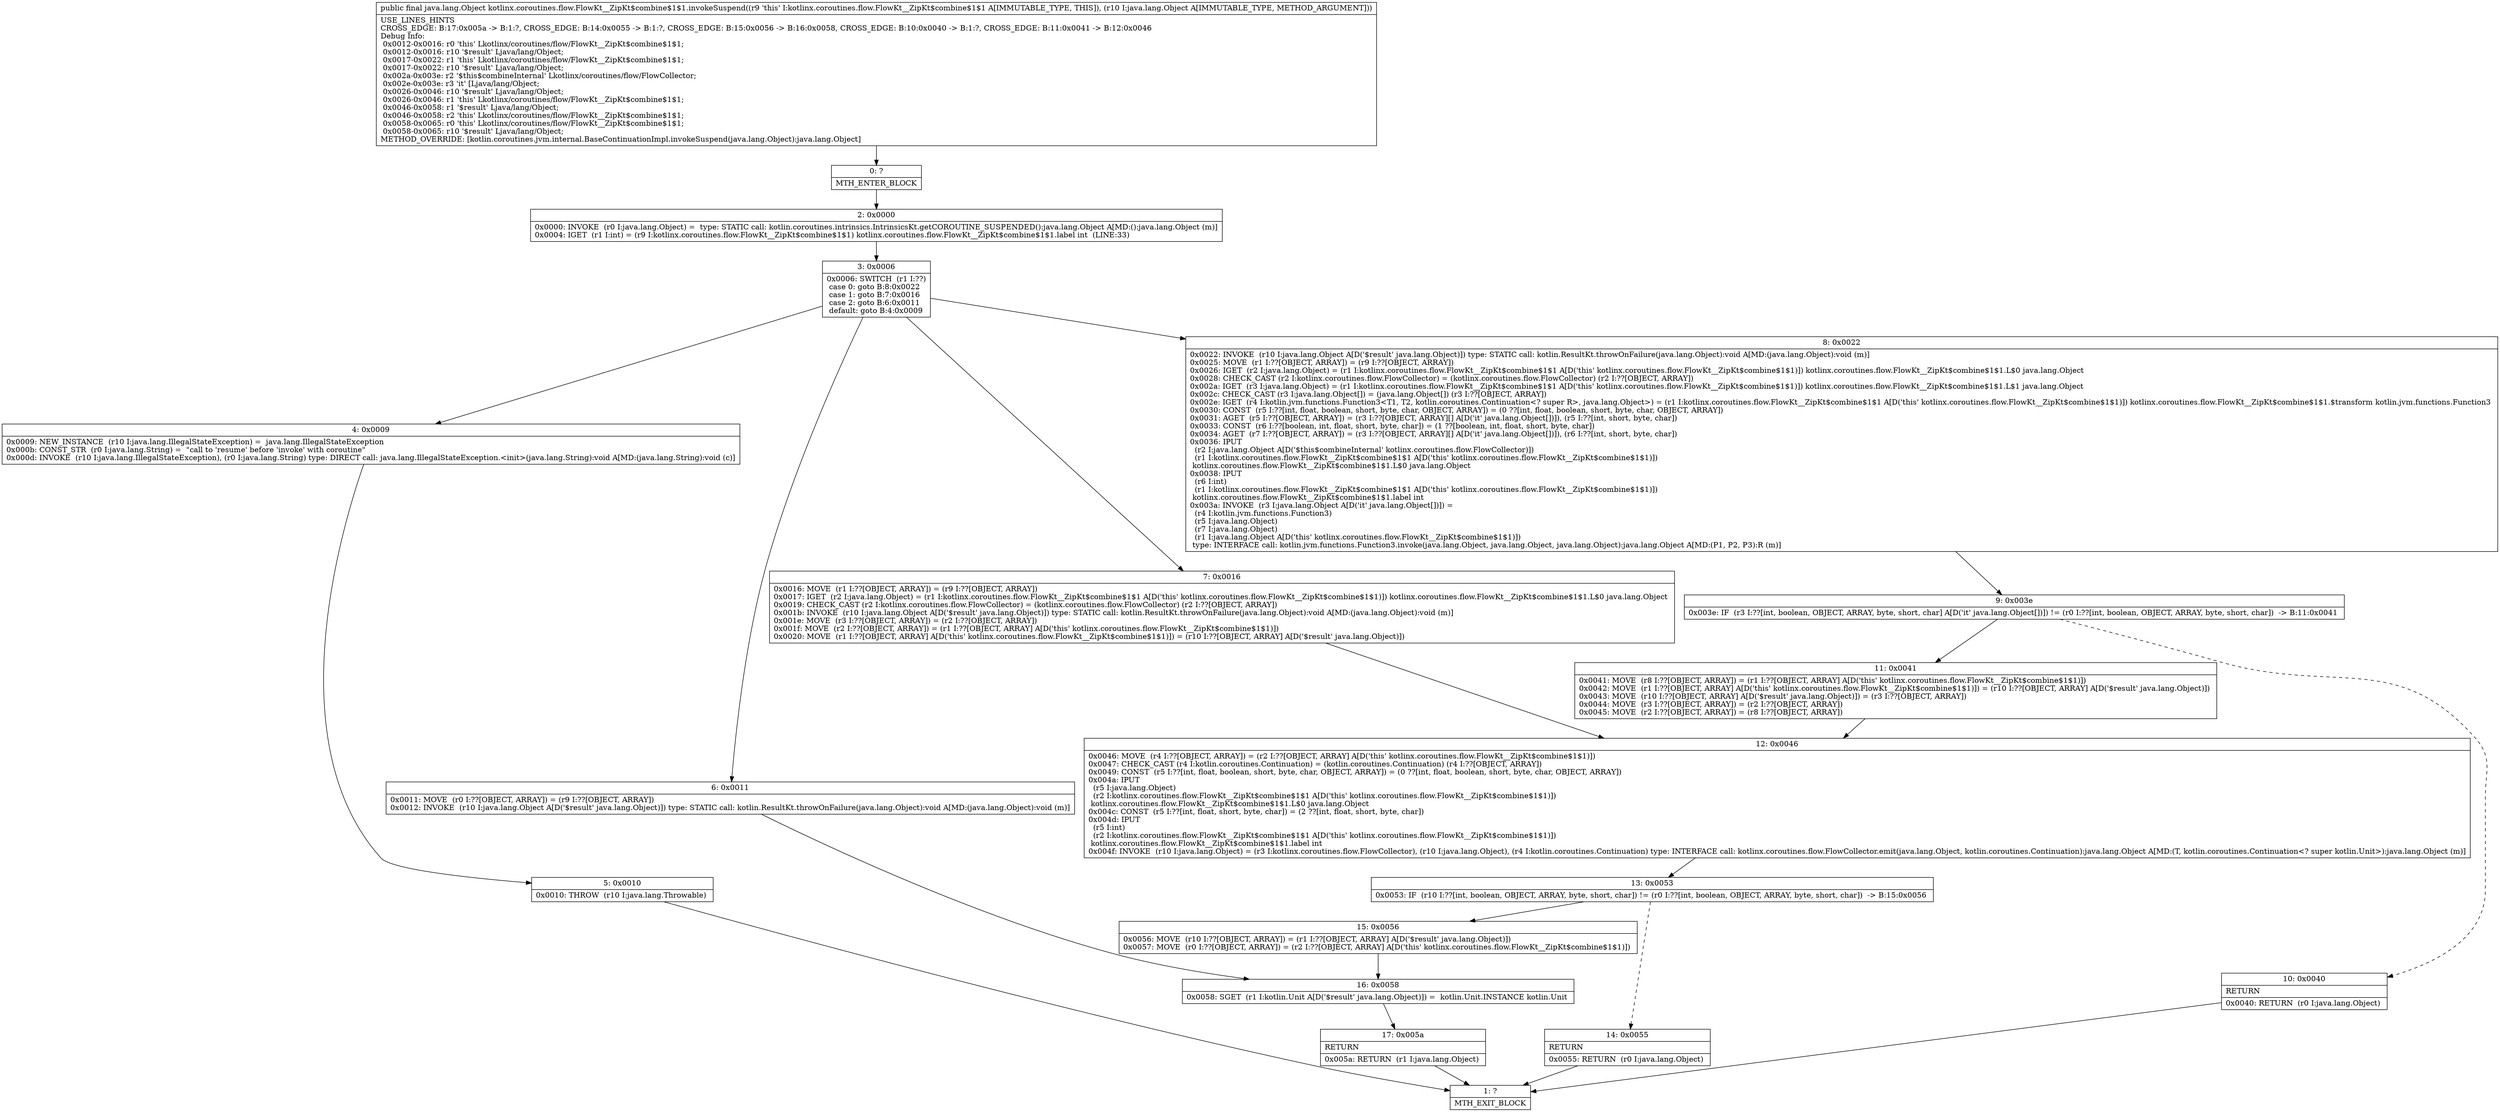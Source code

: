 digraph "CFG forkotlinx.coroutines.flow.FlowKt__ZipKt$combine$1$1.invokeSuspend(Ljava\/lang\/Object;)Ljava\/lang\/Object;" {
Node_0 [shape=record,label="{0\:\ ?|MTH_ENTER_BLOCK\l}"];
Node_2 [shape=record,label="{2\:\ 0x0000|0x0000: INVOKE  (r0 I:java.lang.Object) =  type: STATIC call: kotlin.coroutines.intrinsics.IntrinsicsKt.getCOROUTINE_SUSPENDED():java.lang.Object A[MD:():java.lang.Object (m)]\l0x0004: IGET  (r1 I:int) = (r9 I:kotlinx.coroutines.flow.FlowKt__ZipKt$combine$1$1) kotlinx.coroutines.flow.FlowKt__ZipKt$combine$1$1.label int  (LINE:33)\l}"];
Node_3 [shape=record,label="{3\:\ 0x0006|0x0006: SWITCH  (r1 I:??)\l case 0: goto B:8:0x0022\l case 1: goto B:7:0x0016\l case 2: goto B:6:0x0011\l default: goto B:4:0x0009 \l}"];
Node_4 [shape=record,label="{4\:\ 0x0009|0x0009: NEW_INSTANCE  (r10 I:java.lang.IllegalStateException) =  java.lang.IllegalStateException \l0x000b: CONST_STR  (r0 I:java.lang.String) =  \"call to 'resume' before 'invoke' with coroutine\" \l0x000d: INVOKE  (r10 I:java.lang.IllegalStateException), (r0 I:java.lang.String) type: DIRECT call: java.lang.IllegalStateException.\<init\>(java.lang.String):void A[MD:(java.lang.String):void (c)]\l}"];
Node_5 [shape=record,label="{5\:\ 0x0010|0x0010: THROW  (r10 I:java.lang.Throwable) \l}"];
Node_1 [shape=record,label="{1\:\ ?|MTH_EXIT_BLOCK\l}"];
Node_6 [shape=record,label="{6\:\ 0x0011|0x0011: MOVE  (r0 I:??[OBJECT, ARRAY]) = (r9 I:??[OBJECT, ARRAY]) \l0x0012: INVOKE  (r10 I:java.lang.Object A[D('$result' java.lang.Object)]) type: STATIC call: kotlin.ResultKt.throwOnFailure(java.lang.Object):void A[MD:(java.lang.Object):void (m)]\l}"];
Node_16 [shape=record,label="{16\:\ 0x0058|0x0058: SGET  (r1 I:kotlin.Unit A[D('$result' java.lang.Object)]) =  kotlin.Unit.INSTANCE kotlin.Unit \l}"];
Node_17 [shape=record,label="{17\:\ 0x005a|RETURN\l|0x005a: RETURN  (r1 I:java.lang.Object) \l}"];
Node_7 [shape=record,label="{7\:\ 0x0016|0x0016: MOVE  (r1 I:??[OBJECT, ARRAY]) = (r9 I:??[OBJECT, ARRAY]) \l0x0017: IGET  (r2 I:java.lang.Object) = (r1 I:kotlinx.coroutines.flow.FlowKt__ZipKt$combine$1$1 A[D('this' kotlinx.coroutines.flow.FlowKt__ZipKt$combine$1$1)]) kotlinx.coroutines.flow.FlowKt__ZipKt$combine$1$1.L$0 java.lang.Object \l0x0019: CHECK_CAST (r2 I:kotlinx.coroutines.flow.FlowCollector) = (kotlinx.coroutines.flow.FlowCollector) (r2 I:??[OBJECT, ARRAY]) \l0x001b: INVOKE  (r10 I:java.lang.Object A[D('$result' java.lang.Object)]) type: STATIC call: kotlin.ResultKt.throwOnFailure(java.lang.Object):void A[MD:(java.lang.Object):void (m)]\l0x001e: MOVE  (r3 I:??[OBJECT, ARRAY]) = (r2 I:??[OBJECT, ARRAY]) \l0x001f: MOVE  (r2 I:??[OBJECT, ARRAY]) = (r1 I:??[OBJECT, ARRAY] A[D('this' kotlinx.coroutines.flow.FlowKt__ZipKt$combine$1$1)]) \l0x0020: MOVE  (r1 I:??[OBJECT, ARRAY] A[D('this' kotlinx.coroutines.flow.FlowKt__ZipKt$combine$1$1)]) = (r10 I:??[OBJECT, ARRAY] A[D('$result' java.lang.Object)]) \l}"];
Node_12 [shape=record,label="{12\:\ 0x0046|0x0046: MOVE  (r4 I:??[OBJECT, ARRAY]) = (r2 I:??[OBJECT, ARRAY] A[D('this' kotlinx.coroutines.flow.FlowKt__ZipKt$combine$1$1)]) \l0x0047: CHECK_CAST (r4 I:kotlin.coroutines.Continuation) = (kotlin.coroutines.Continuation) (r4 I:??[OBJECT, ARRAY]) \l0x0049: CONST  (r5 I:??[int, float, boolean, short, byte, char, OBJECT, ARRAY]) = (0 ??[int, float, boolean, short, byte, char, OBJECT, ARRAY]) \l0x004a: IPUT  \l  (r5 I:java.lang.Object)\l  (r2 I:kotlinx.coroutines.flow.FlowKt__ZipKt$combine$1$1 A[D('this' kotlinx.coroutines.flow.FlowKt__ZipKt$combine$1$1)])\l kotlinx.coroutines.flow.FlowKt__ZipKt$combine$1$1.L$0 java.lang.Object \l0x004c: CONST  (r5 I:??[int, float, short, byte, char]) = (2 ??[int, float, short, byte, char]) \l0x004d: IPUT  \l  (r5 I:int)\l  (r2 I:kotlinx.coroutines.flow.FlowKt__ZipKt$combine$1$1 A[D('this' kotlinx.coroutines.flow.FlowKt__ZipKt$combine$1$1)])\l kotlinx.coroutines.flow.FlowKt__ZipKt$combine$1$1.label int \l0x004f: INVOKE  (r10 I:java.lang.Object) = (r3 I:kotlinx.coroutines.flow.FlowCollector), (r10 I:java.lang.Object), (r4 I:kotlin.coroutines.Continuation) type: INTERFACE call: kotlinx.coroutines.flow.FlowCollector.emit(java.lang.Object, kotlin.coroutines.Continuation):java.lang.Object A[MD:(T, kotlin.coroutines.Continuation\<? super kotlin.Unit\>):java.lang.Object (m)]\l}"];
Node_13 [shape=record,label="{13\:\ 0x0053|0x0053: IF  (r10 I:??[int, boolean, OBJECT, ARRAY, byte, short, char]) != (r0 I:??[int, boolean, OBJECT, ARRAY, byte, short, char])  \-\> B:15:0x0056 \l}"];
Node_14 [shape=record,label="{14\:\ 0x0055|RETURN\l|0x0055: RETURN  (r0 I:java.lang.Object) \l}"];
Node_15 [shape=record,label="{15\:\ 0x0056|0x0056: MOVE  (r10 I:??[OBJECT, ARRAY]) = (r1 I:??[OBJECT, ARRAY] A[D('$result' java.lang.Object)]) \l0x0057: MOVE  (r0 I:??[OBJECT, ARRAY]) = (r2 I:??[OBJECT, ARRAY] A[D('this' kotlinx.coroutines.flow.FlowKt__ZipKt$combine$1$1)]) \l}"];
Node_8 [shape=record,label="{8\:\ 0x0022|0x0022: INVOKE  (r10 I:java.lang.Object A[D('$result' java.lang.Object)]) type: STATIC call: kotlin.ResultKt.throwOnFailure(java.lang.Object):void A[MD:(java.lang.Object):void (m)]\l0x0025: MOVE  (r1 I:??[OBJECT, ARRAY]) = (r9 I:??[OBJECT, ARRAY]) \l0x0026: IGET  (r2 I:java.lang.Object) = (r1 I:kotlinx.coroutines.flow.FlowKt__ZipKt$combine$1$1 A[D('this' kotlinx.coroutines.flow.FlowKt__ZipKt$combine$1$1)]) kotlinx.coroutines.flow.FlowKt__ZipKt$combine$1$1.L$0 java.lang.Object \l0x0028: CHECK_CAST (r2 I:kotlinx.coroutines.flow.FlowCollector) = (kotlinx.coroutines.flow.FlowCollector) (r2 I:??[OBJECT, ARRAY]) \l0x002a: IGET  (r3 I:java.lang.Object) = (r1 I:kotlinx.coroutines.flow.FlowKt__ZipKt$combine$1$1 A[D('this' kotlinx.coroutines.flow.FlowKt__ZipKt$combine$1$1)]) kotlinx.coroutines.flow.FlowKt__ZipKt$combine$1$1.L$1 java.lang.Object \l0x002c: CHECK_CAST (r3 I:java.lang.Object[]) = (java.lang.Object[]) (r3 I:??[OBJECT, ARRAY]) \l0x002e: IGET  (r4 I:kotlin.jvm.functions.Function3\<T1, T2, kotlin.coroutines.Continuation\<? super R\>, java.lang.Object\>) = (r1 I:kotlinx.coroutines.flow.FlowKt__ZipKt$combine$1$1 A[D('this' kotlinx.coroutines.flow.FlowKt__ZipKt$combine$1$1)]) kotlinx.coroutines.flow.FlowKt__ZipKt$combine$1$1.$transform kotlin.jvm.functions.Function3 \l0x0030: CONST  (r5 I:??[int, float, boolean, short, byte, char, OBJECT, ARRAY]) = (0 ??[int, float, boolean, short, byte, char, OBJECT, ARRAY]) \l0x0031: AGET  (r5 I:??[OBJECT, ARRAY]) = (r3 I:??[OBJECT, ARRAY][] A[D('it' java.lang.Object[])]), (r5 I:??[int, short, byte, char]) \l0x0033: CONST  (r6 I:??[boolean, int, float, short, byte, char]) = (1 ??[boolean, int, float, short, byte, char]) \l0x0034: AGET  (r7 I:??[OBJECT, ARRAY]) = (r3 I:??[OBJECT, ARRAY][] A[D('it' java.lang.Object[])]), (r6 I:??[int, short, byte, char]) \l0x0036: IPUT  \l  (r2 I:java.lang.Object A[D('$this$combineInternal' kotlinx.coroutines.flow.FlowCollector)])\l  (r1 I:kotlinx.coroutines.flow.FlowKt__ZipKt$combine$1$1 A[D('this' kotlinx.coroutines.flow.FlowKt__ZipKt$combine$1$1)])\l kotlinx.coroutines.flow.FlowKt__ZipKt$combine$1$1.L$0 java.lang.Object \l0x0038: IPUT  \l  (r6 I:int)\l  (r1 I:kotlinx.coroutines.flow.FlowKt__ZipKt$combine$1$1 A[D('this' kotlinx.coroutines.flow.FlowKt__ZipKt$combine$1$1)])\l kotlinx.coroutines.flow.FlowKt__ZipKt$combine$1$1.label int \l0x003a: INVOKE  (r3 I:java.lang.Object A[D('it' java.lang.Object[])]) = \l  (r4 I:kotlin.jvm.functions.Function3)\l  (r5 I:java.lang.Object)\l  (r7 I:java.lang.Object)\l  (r1 I:java.lang.Object A[D('this' kotlinx.coroutines.flow.FlowKt__ZipKt$combine$1$1)])\l type: INTERFACE call: kotlin.jvm.functions.Function3.invoke(java.lang.Object, java.lang.Object, java.lang.Object):java.lang.Object A[MD:(P1, P2, P3):R (m)]\l}"];
Node_9 [shape=record,label="{9\:\ 0x003e|0x003e: IF  (r3 I:??[int, boolean, OBJECT, ARRAY, byte, short, char] A[D('it' java.lang.Object[])]) != (r0 I:??[int, boolean, OBJECT, ARRAY, byte, short, char])  \-\> B:11:0x0041 \l}"];
Node_10 [shape=record,label="{10\:\ 0x0040|RETURN\l|0x0040: RETURN  (r0 I:java.lang.Object) \l}"];
Node_11 [shape=record,label="{11\:\ 0x0041|0x0041: MOVE  (r8 I:??[OBJECT, ARRAY]) = (r1 I:??[OBJECT, ARRAY] A[D('this' kotlinx.coroutines.flow.FlowKt__ZipKt$combine$1$1)]) \l0x0042: MOVE  (r1 I:??[OBJECT, ARRAY] A[D('this' kotlinx.coroutines.flow.FlowKt__ZipKt$combine$1$1)]) = (r10 I:??[OBJECT, ARRAY] A[D('$result' java.lang.Object)]) \l0x0043: MOVE  (r10 I:??[OBJECT, ARRAY] A[D('$result' java.lang.Object)]) = (r3 I:??[OBJECT, ARRAY]) \l0x0044: MOVE  (r3 I:??[OBJECT, ARRAY]) = (r2 I:??[OBJECT, ARRAY]) \l0x0045: MOVE  (r2 I:??[OBJECT, ARRAY]) = (r8 I:??[OBJECT, ARRAY]) \l}"];
MethodNode[shape=record,label="{public final java.lang.Object kotlinx.coroutines.flow.FlowKt__ZipKt$combine$1$1.invokeSuspend((r9 'this' I:kotlinx.coroutines.flow.FlowKt__ZipKt$combine$1$1 A[IMMUTABLE_TYPE, THIS]), (r10 I:java.lang.Object A[IMMUTABLE_TYPE, METHOD_ARGUMENT]))  | USE_LINES_HINTS\lCROSS_EDGE: B:17:0x005a \-\> B:1:?, CROSS_EDGE: B:14:0x0055 \-\> B:1:?, CROSS_EDGE: B:15:0x0056 \-\> B:16:0x0058, CROSS_EDGE: B:10:0x0040 \-\> B:1:?, CROSS_EDGE: B:11:0x0041 \-\> B:12:0x0046\lDebug Info:\l  0x0012\-0x0016: r0 'this' Lkotlinx\/coroutines\/flow\/FlowKt__ZipKt$combine$1$1;\l  0x0012\-0x0016: r10 '$result' Ljava\/lang\/Object;\l  0x0017\-0x0022: r1 'this' Lkotlinx\/coroutines\/flow\/FlowKt__ZipKt$combine$1$1;\l  0x0017\-0x0022: r10 '$result' Ljava\/lang\/Object;\l  0x002a\-0x003e: r2 '$this$combineInternal' Lkotlinx\/coroutines\/flow\/FlowCollector;\l  0x002e\-0x003e: r3 'it' [Ljava\/lang\/Object;\l  0x0026\-0x0046: r10 '$result' Ljava\/lang\/Object;\l  0x0026\-0x0046: r1 'this' Lkotlinx\/coroutines\/flow\/FlowKt__ZipKt$combine$1$1;\l  0x0046\-0x0058: r1 '$result' Ljava\/lang\/Object;\l  0x0046\-0x0058: r2 'this' Lkotlinx\/coroutines\/flow\/FlowKt__ZipKt$combine$1$1;\l  0x0058\-0x0065: r0 'this' Lkotlinx\/coroutines\/flow\/FlowKt__ZipKt$combine$1$1;\l  0x0058\-0x0065: r10 '$result' Ljava\/lang\/Object;\lMETHOD_OVERRIDE: [kotlin.coroutines.jvm.internal.BaseContinuationImpl.invokeSuspend(java.lang.Object):java.lang.Object]\l}"];
MethodNode -> Node_0;Node_0 -> Node_2;
Node_2 -> Node_3;
Node_3 -> Node_4;
Node_3 -> Node_6;
Node_3 -> Node_7;
Node_3 -> Node_8;
Node_4 -> Node_5;
Node_5 -> Node_1;
Node_6 -> Node_16;
Node_16 -> Node_17;
Node_17 -> Node_1;
Node_7 -> Node_12;
Node_12 -> Node_13;
Node_13 -> Node_14[style=dashed];
Node_13 -> Node_15;
Node_14 -> Node_1;
Node_15 -> Node_16;
Node_8 -> Node_9;
Node_9 -> Node_10[style=dashed];
Node_9 -> Node_11;
Node_10 -> Node_1;
Node_11 -> Node_12;
}

